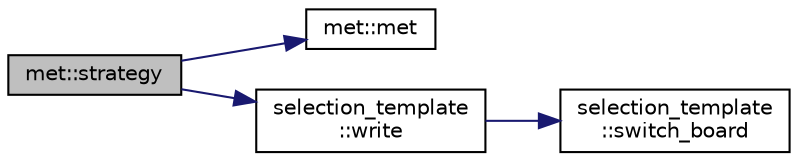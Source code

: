 digraph "met::strategy"
{
 // INTERACTIVE_SVG=YES
 // LATEX_PDF_SIZE
  edge [fontname="Helvetica",fontsize="10",labelfontname="Helvetica",labelfontsize="10"];
  node [fontname="Helvetica",fontsize="10",shape=record];
  rankdir="LR";
  Node1 [label="met::strategy",height=0.2,width=0.4,color="black", fillcolor="grey75", style="filled", fontcolor="black",tooltip=" "];
  Node1 -> Node2 [color="midnightblue",fontsize="10",style="solid",fontname="Helvetica"];
  Node2 [label="met::met",height=0.2,width=0.4,color="black", fillcolor="white", style="filled",URL="$classmet.html#a8ba06b3d954f59aa8ed0b805d4b5daa5",tooltip=" "];
  Node1 -> Node3 [color="midnightblue",fontsize="10",style="solid",fontname="Helvetica"];
  Node3 [label="selection_template\l::write",height=0.2,width=0.4,color="black", fillcolor="white", style="filled",URL="$classselection__template.html#ae5606e994231fae57abe42e4f0ec6202",tooltip=" "];
  Node3 -> Node4 [color="midnightblue",fontsize="10",style="solid",fontname="Helvetica"];
  Node4 [label="selection_template\l::switch_board",height=0.2,width=0.4,color="black", fillcolor="white", style="filled",URL="$classselection__template.html#a41a437aca3bb2a7f854a66ff92942d46",tooltip=" "];
}

